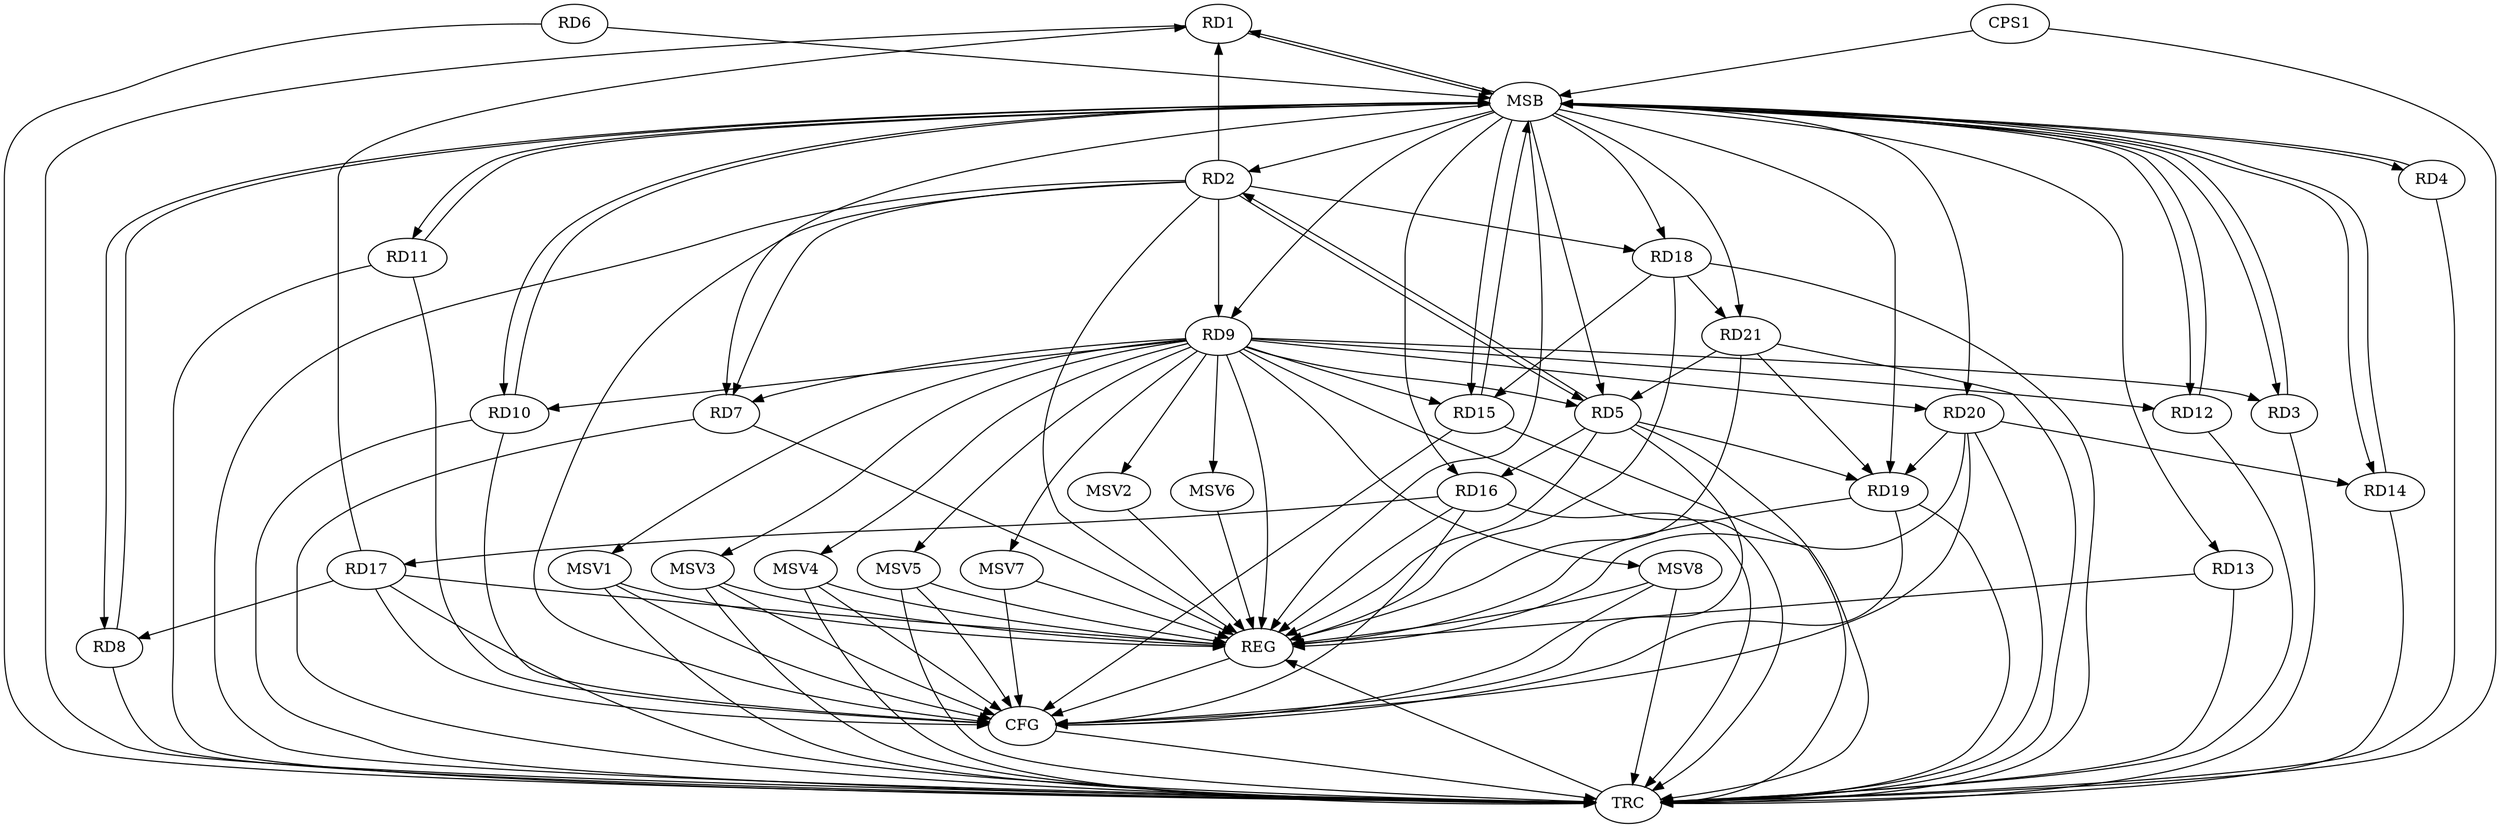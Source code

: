 strict digraph G {
  RD1 [ label="RD1" ];
  RD2 [ label="RD2" ];
  RD3 [ label="RD3" ];
  RD4 [ label="RD4" ];
  RD5 [ label="RD5" ];
  RD6 [ label="RD6" ];
  RD7 [ label="RD7" ];
  RD8 [ label="RD8" ];
  RD9 [ label="RD9" ];
  RD10 [ label="RD10" ];
  RD11 [ label="RD11" ];
  RD12 [ label="RD12" ];
  RD13 [ label="RD13" ];
  RD14 [ label="RD14" ];
  RD15 [ label="RD15" ];
  RD16 [ label="RD16" ];
  RD17 [ label="RD17" ];
  RD18 [ label="RD18" ];
  RD19 [ label="RD19" ];
  RD20 [ label="RD20" ];
  RD21 [ label="RD21" ];
  CPS1 [ label="CPS1" ];
  REG [ label="REG" ];
  MSB [ label="MSB" ];
  CFG [ label="CFG" ];
  TRC [ label="TRC" ];
  MSV1 [ label="MSV1" ];
  MSV2 [ label="MSV2" ];
  MSV3 [ label="MSV3" ];
  MSV4 [ label="MSV4" ];
  MSV5 [ label="MSV5" ];
  MSV6 [ label="MSV6" ];
  MSV7 [ label="MSV7" ];
  MSV8 [ label="MSV8" ];
  RD2 -> RD1;
  RD17 -> RD1;
  RD2 -> RD5;
  RD5 -> RD2;
  RD2 -> RD7;
  RD2 -> RD9;
  RD2 -> RD18;
  RD9 -> RD3;
  RD9 -> RD5;
  RD5 -> RD16;
  RD5 -> RD19;
  RD21 -> RD5;
  RD9 -> RD7;
  RD17 -> RD8;
  RD9 -> RD10;
  RD9 -> RD12;
  RD9 -> RD15;
  RD9 -> RD20;
  RD20 -> RD14;
  RD18 -> RD15;
  RD16 -> RD17;
  RD18 -> RD21;
  RD20 -> RD19;
  RD21 -> RD19;
  RD2 -> REG;
  RD5 -> REG;
  RD7 -> REG;
  RD9 -> REG;
  RD13 -> REG;
  RD16 -> REG;
  RD17 -> REG;
  RD18 -> REG;
  RD19 -> REG;
  RD20 -> REG;
  RD21 -> REG;
  RD1 -> MSB;
  MSB -> RD10;
  MSB -> RD15;
  MSB -> RD21;
  MSB -> REG;
  RD3 -> MSB;
  MSB -> RD9;
  MSB -> RD11;
  RD4 -> MSB;
  MSB -> RD13;
  RD6 -> MSB;
  RD8 -> MSB;
  MSB -> RD2;
  MSB -> RD4;
  RD10 -> MSB;
  MSB -> RD8;
  RD11 -> MSB;
  MSB -> RD14;
  RD12 -> MSB;
  MSB -> RD5;
  RD14 -> MSB;
  MSB -> RD3;
  MSB -> RD18;
  MSB -> RD20;
  RD15 -> MSB;
  MSB -> RD1;
  MSB -> RD12;
  CPS1 -> MSB;
  MSB -> RD7;
  MSB -> RD19;
  MSB -> RD16;
  RD2 -> CFG;
  RD17 -> CFG;
  RD16 -> CFG;
  RD5 -> CFG;
  RD19 -> CFG;
  RD20 -> CFG;
  RD11 -> CFG;
  RD15 -> CFG;
  RD10 -> CFG;
  REG -> CFG;
  RD1 -> TRC;
  RD2 -> TRC;
  RD3 -> TRC;
  RD4 -> TRC;
  RD5 -> TRC;
  RD6 -> TRC;
  RD7 -> TRC;
  RD8 -> TRC;
  RD9 -> TRC;
  RD10 -> TRC;
  RD11 -> TRC;
  RD12 -> TRC;
  RD13 -> TRC;
  RD14 -> TRC;
  RD15 -> TRC;
  RD16 -> TRC;
  RD17 -> TRC;
  RD18 -> TRC;
  RD19 -> TRC;
  RD20 -> TRC;
  RD21 -> TRC;
  CPS1 -> TRC;
  CFG -> TRC;
  TRC -> REG;
  RD9 -> MSV1;
  MSV1 -> REG;
  MSV1 -> TRC;
  MSV1 -> CFG;
  RD9 -> MSV2;
  RD9 -> MSV3;
  MSV2 -> REG;
  MSV3 -> REG;
  MSV3 -> TRC;
  MSV3 -> CFG;
  RD9 -> MSV4;
  MSV4 -> REG;
  MSV4 -> TRC;
  MSV4 -> CFG;
  RD9 -> MSV5;
  RD9 -> MSV6;
  RD9 -> MSV7;
  MSV5 -> REG;
  MSV5 -> TRC;
  MSV5 -> CFG;
  MSV6 -> REG;
  MSV7 -> REG;
  MSV7 -> CFG;
  RD9 -> MSV8;
  MSV8 -> REG;
  MSV8 -> TRC;
  MSV8 -> CFG;
}
